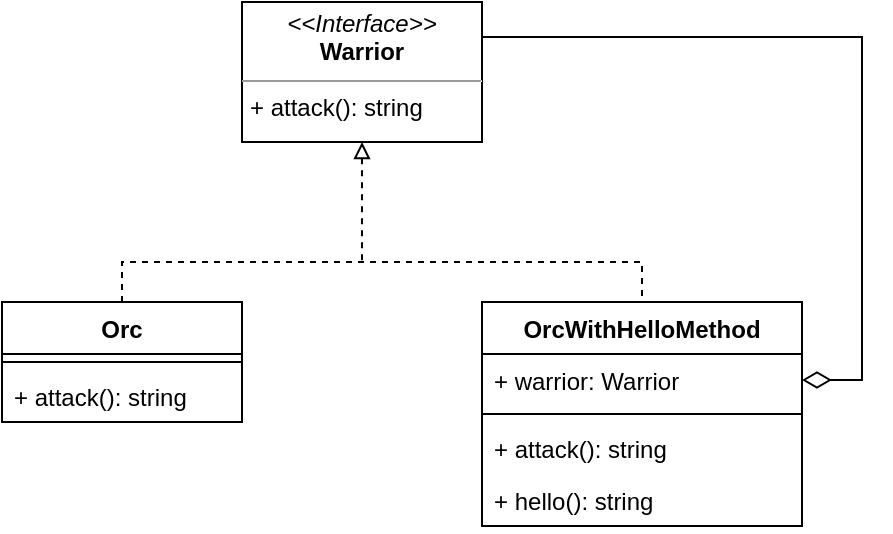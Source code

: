 <mxfile version="14.6.13" type="device"><diagram id="XUTZwp6-7D6Fv94ayDx7" name="Страница 1"><mxGraphModel dx="749" dy="556" grid="1" gridSize="10" guides="1" tooltips="1" connect="1" arrows="1" fold="1" page="1" pageScale="1" pageWidth="827" pageHeight="1169" math="0" shadow="0"><root><mxCell id="0"/><mxCell id="1" parent="0"/><mxCell id="ZTpxcriupFDJ_EOSYk4w-12" style="edgeStyle=orthogonalEdgeStyle;rounded=0;orthogonalLoop=1;jettySize=auto;html=1;exitX=0.5;exitY=1;exitDx=0;exitDy=0;dashed=1;endArrow=none;endFill=0;startArrow=block;startFill=0;" edge="1" parent="1" source="ZTpxcriupFDJ_EOSYk4w-1"><mxGeometry relative="1" as="geometry"><mxPoint x="350" y="380" as="targetPoint"/></mxGeometry></mxCell><mxCell id="ZTpxcriupFDJ_EOSYk4w-13" style="edgeStyle=orthogonalEdgeStyle;rounded=0;orthogonalLoop=1;jettySize=auto;html=1;exitX=1;exitY=0.25;exitDx=0;exitDy=0;entryX=1;entryY=0.5;entryDx=0;entryDy=0;startArrow=none;startFill=0;endArrow=diamondThin;endFill=0;endSize=12;" edge="1" parent="1" source="ZTpxcriupFDJ_EOSYk4w-1" target="ZTpxcriupFDJ_EOSYk4w-7"><mxGeometry relative="1" as="geometry"/></mxCell><mxCell id="ZTpxcriupFDJ_EOSYk4w-1" value="&lt;p style=&quot;margin: 0px ; margin-top: 4px ; text-align: center&quot;&gt;&lt;i&gt;&amp;lt;&amp;lt;Interface&amp;gt;&amp;gt;&lt;/i&gt;&lt;br&gt;&lt;b&gt;Warrior&lt;/b&gt;&lt;/p&gt;&lt;hr size=&quot;1&quot;&gt;&lt;p style=&quot;margin: 0px ; margin-left: 4px&quot;&gt;+ attack(): string&lt;br&gt;&lt;/p&gt;" style="verticalAlign=top;align=left;overflow=fill;fontSize=12;fontFamily=Helvetica;html=1;" vertex="1" parent="1"><mxGeometry x="290" y="250" width="120" height="70" as="geometry"/></mxCell><mxCell id="ZTpxcriupFDJ_EOSYk4w-11" style="edgeStyle=orthogonalEdgeStyle;rounded=0;orthogonalLoop=1;jettySize=auto;html=1;exitX=0.5;exitY=0;exitDx=0;exitDy=0;entryX=0.5;entryY=0;entryDx=0;entryDy=0;dashed=1;endArrow=none;endFill=0;" edge="1" parent="1" source="ZTpxcriupFDJ_EOSYk4w-2" target="ZTpxcriupFDJ_EOSYk4w-6"><mxGeometry relative="1" as="geometry"/></mxCell><mxCell id="ZTpxcriupFDJ_EOSYk4w-2" value="Orc" style="swimlane;fontStyle=1;align=center;verticalAlign=top;childLayout=stackLayout;horizontal=1;startSize=26;horizontalStack=0;resizeParent=1;resizeParentMax=0;resizeLast=0;collapsible=1;marginBottom=0;" vertex="1" parent="1"><mxGeometry x="170" y="400" width="120" height="60" as="geometry"/></mxCell><mxCell id="ZTpxcriupFDJ_EOSYk4w-4" value="" style="line;strokeWidth=1;fillColor=none;align=left;verticalAlign=middle;spacingTop=-1;spacingLeft=3;spacingRight=3;rotatable=0;labelPosition=right;points=[];portConstraint=eastwest;" vertex="1" parent="ZTpxcriupFDJ_EOSYk4w-2"><mxGeometry y="26" width="120" height="8" as="geometry"/></mxCell><mxCell id="ZTpxcriupFDJ_EOSYk4w-3" value="+ attack(): string" style="text;strokeColor=none;fillColor=none;align=left;verticalAlign=top;spacingLeft=4;spacingRight=4;overflow=hidden;rotatable=0;points=[[0,0.5],[1,0.5]];portConstraint=eastwest;" vertex="1" parent="ZTpxcriupFDJ_EOSYk4w-2"><mxGeometry y="34" width="120" height="26" as="geometry"/></mxCell><mxCell id="ZTpxcriupFDJ_EOSYk4w-6" value="OrcWithHelloMethod" style="swimlane;fontStyle=1;align=center;verticalAlign=top;childLayout=stackLayout;horizontal=1;startSize=26;horizontalStack=0;resizeParent=1;resizeParentMax=0;resizeLast=0;collapsible=1;marginBottom=0;" vertex="1" parent="1"><mxGeometry x="410" y="400" width="160" height="112" as="geometry"/></mxCell><mxCell id="ZTpxcriupFDJ_EOSYk4w-7" value="+ warrior: Warrior" style="text;strokeColor=none;fillColor=none;align=left;verticalAlign=top;spacingLeft=4;spacingRight=4;overflow=hidden;rotatable=0;points=[[0,0.5],[1,0.5]];portConstraint=eastwest;" vertex="1" parent="ZTpxcriupFDJ_EOSYk4w-6"><mxGeometry y="26" width="160" height="26" as="geometry"/></mxCell><mxCell id="ZTpxcriupFDJ_EOSYk4w-8" value="" style="line;strokeWidth=1;fillColor=none;align=left;verticalAlign=middle;spacingTop=-1;spacingLeft=3;spacingRight=3;rotatable=0;labelPosition=right;points=[];portConstraint=eastwest;" vertex="1" parent="ZTpxcriupFDJ_EOSYk4w-6"><mxGeometry y="52" width="160" height="8" as="geometry"/></mxCell><mxCell id="ZTpxcriupFDJ_EOSYk4w-9" value="+ attack(): string" style="text;strokeColor=none;fillColor=none;align=left;verticalAlign=top;spacingLeft=4;spacingRight=4;overflow=hidden;rotatable=0;points=[[0,0.5],[1,0.5]];portConstraint=eastwest;" vertex="1" parent="ZTpxcriupFDJ_EOSYk4w-6"><mxGeometry y="60" width="160" height="26" as="geometry"/></mxCell><mxCell id="ZTpxcriupFDJ_EOSYk4w-10" value="+ hello(): string" style="text;strokeColor=none;fillColor=none;align=left;verticalAlign=top;spacingLeft=4;spacingRight=4;overflow=hidden;rotatable=0;points=[[0,0.5],[1,0.5]];portConstraint=eastwest;" vertex="1" parent="ZTpxcriupFDJ_EOSYk4w-6"><mxGeometry y="86" width="160" height="26" as="geometry"/></mxCell></root></mxGraphModel></diagram></mxfile>